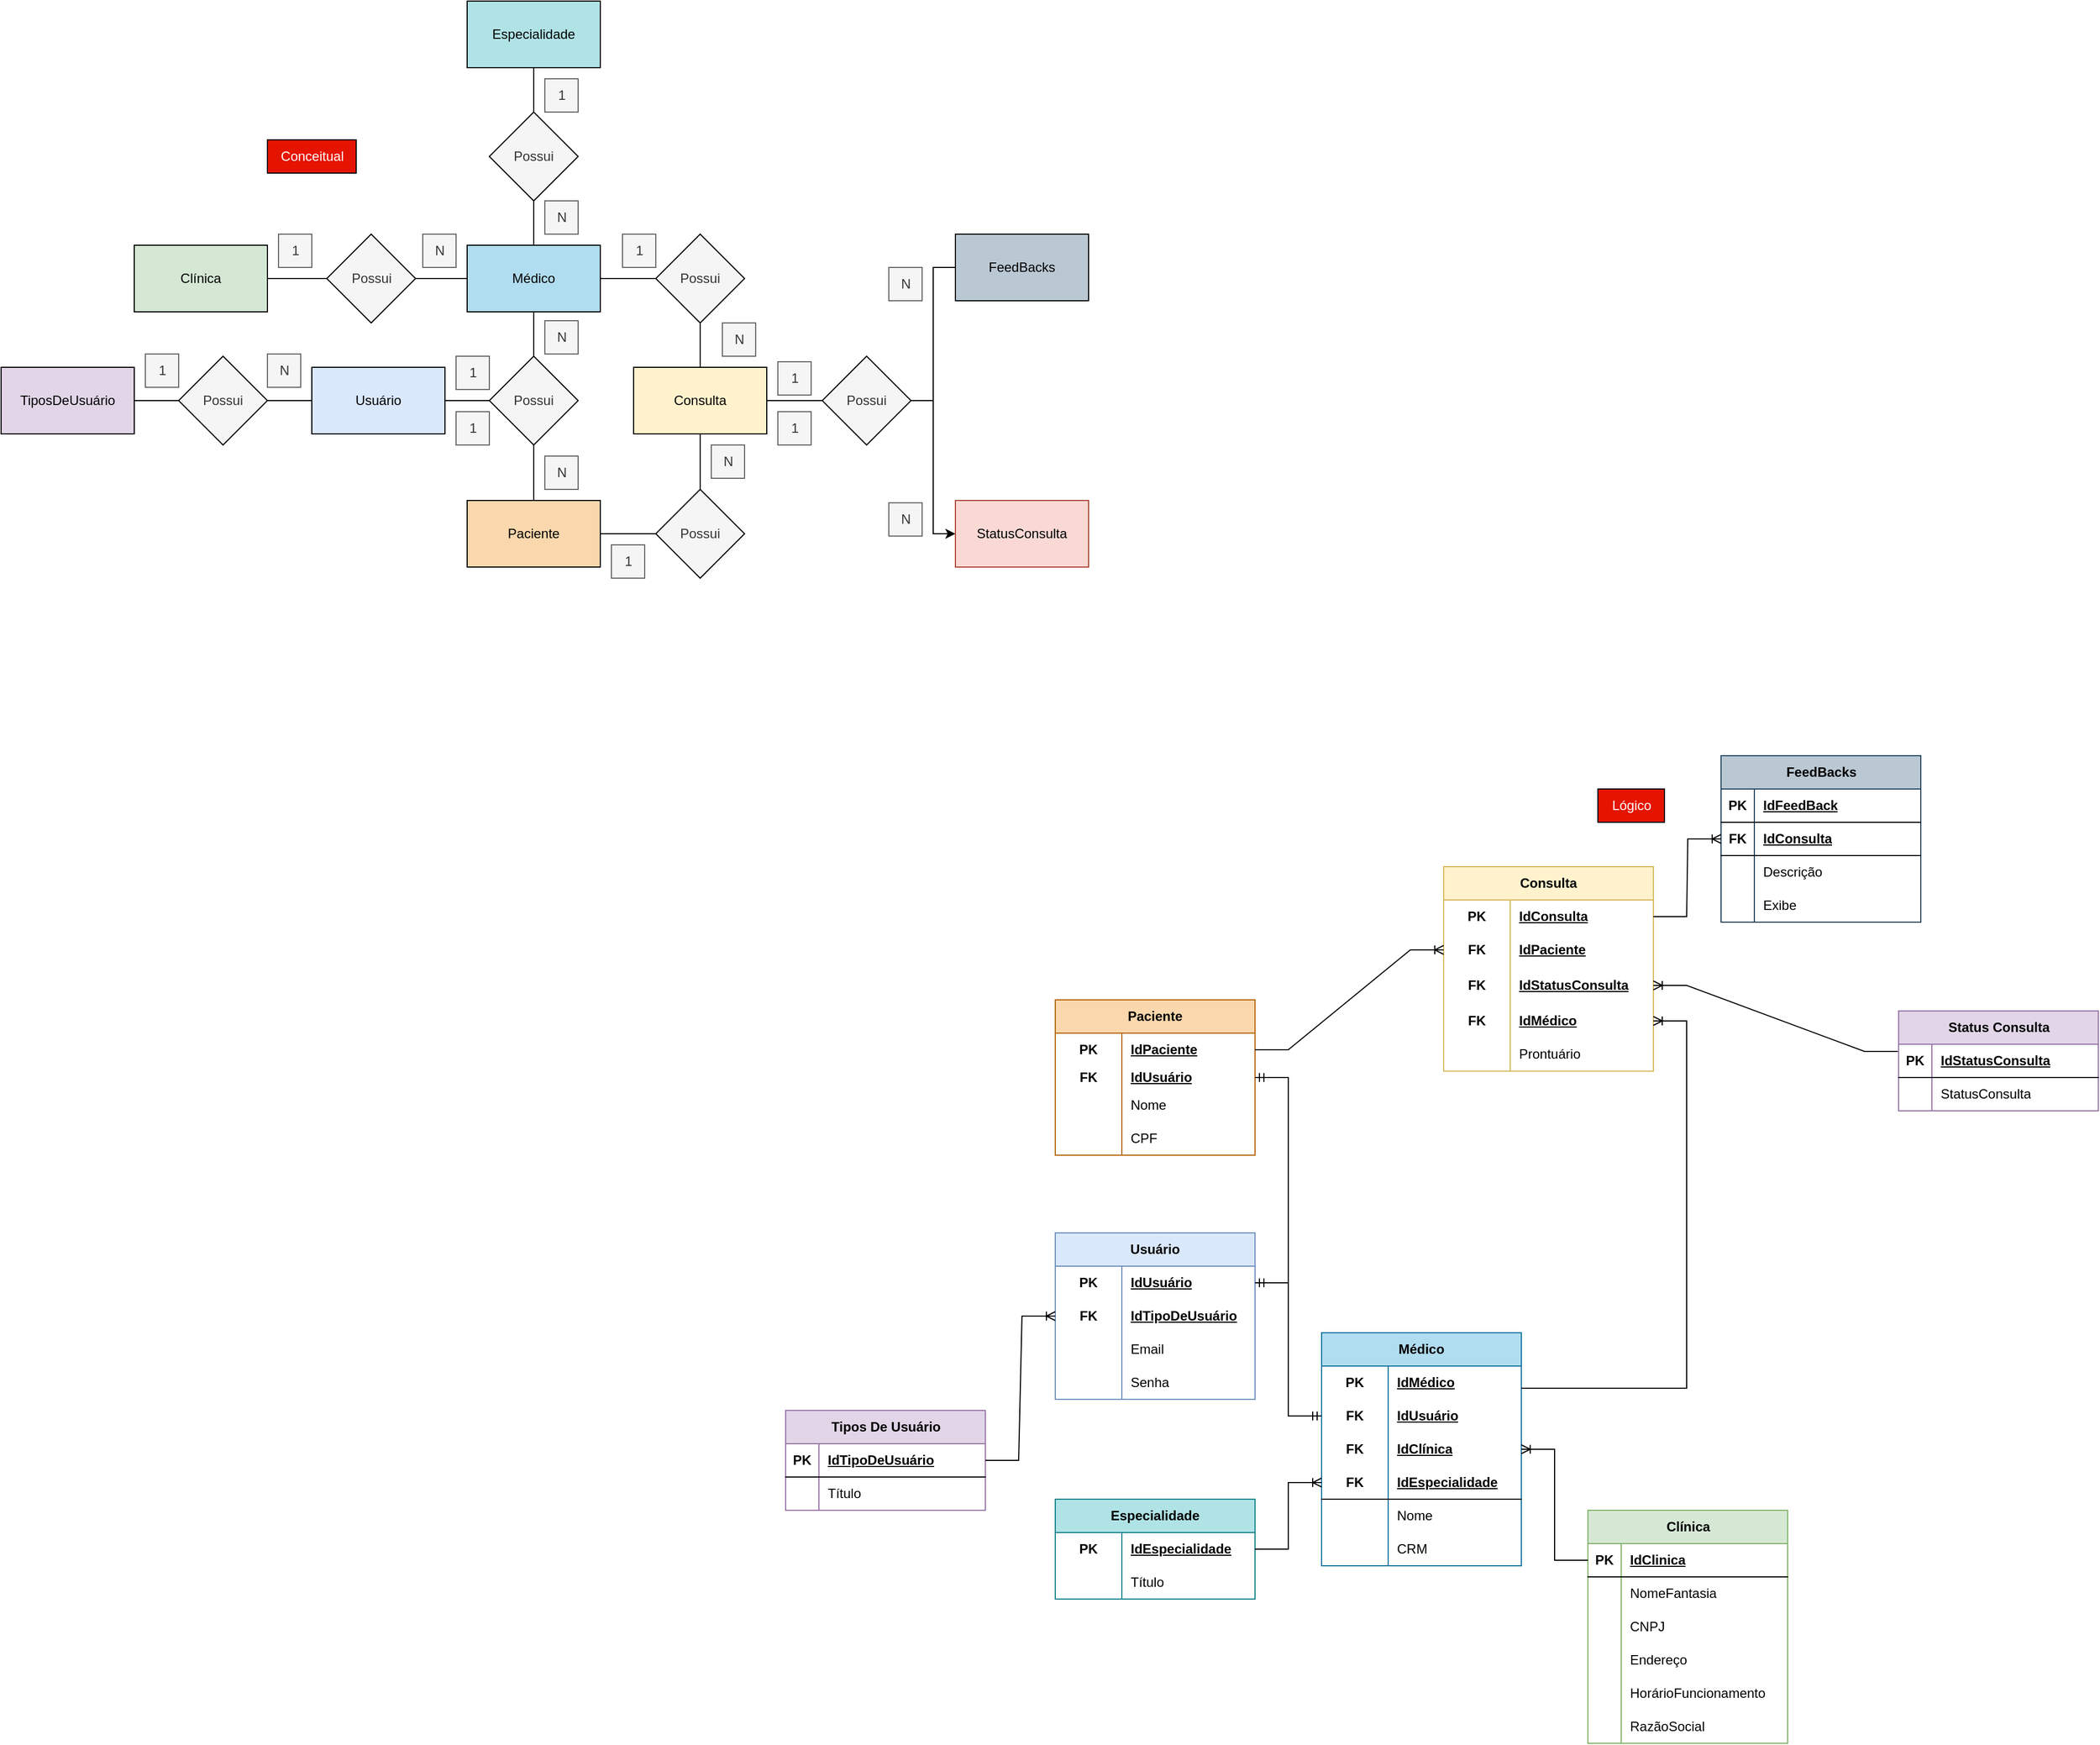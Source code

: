 <mxfile version="21.6.8" type="device">
  <diagram name="Página-1" id="-75WDTImwW5TPNRwn-cZ">
    <mxGraphModel dx="1285" dy="1492" grid="0" gridSize="10" guides="1" tooltips="1" connect="1" arrows="1" fold="1" page="0" pageScale="1" pageWidth="827" pageHeight="1169" math="0" shadow="0">
      <root>
        <mxCell id="0" />
        <mxCell id="1" parent="0" />
        <mxCell id="HoOox4sXtTh1GHm2_Jtx-28" value="" style="edgeStyle=orthogonalEdgeStyle;rounded=0;orthogonalLoop=1;jettySize=auto;html=1;endArrow=none;endFill=0;" parent="1" source="HoOox4sXtTh1GHm2_Jtx-3" target="HoOox4sXtTh1GHm2_Jtx-17" edge="1">
          <mxGeometry relative="1" as="geometry" />
        </mxCell>
        <mxCell id="HoOox4sXtTh1GHm2_Jtx-3" value="&lt;font style=&quot;vertical-align: inherit;&quot;&gt;&lt;font style=&quot;vertical-align: inherit;&quot;&gt;Paciente&lt;/font&gt;&lt;/font&gt;" style="rounded=0;whiteSpace=wrap;html=1;fillColor=#fad7ac;strokeColor=default;" parent="1" vertex="1">
          <mxGeometry x="540" y="-60" width="120" height="60" as="geometry" />
        </mxCell>
        <mxCell id="HoOox4sXtTh1GHm2_Jtx-4" value="&lt;font style=&quot;vertical-align: inherit;&quot;&gt;&lt;font style=&quot;vertical-align: inherit;&quot;&gt;Clínica&lt;/font&gt;&lt;/font&gt;" style="rounded=0;whiteSpace=wrap;html=1;fillColor=#d5e8d4;strokeColor=default;" parent="1" vertex="1">
          <mxGeometry x="240" y="-290" width="120" height="60" as="geometry" />
        </mxCell>
        <mxCell id="HoOox4sXtTh1GHm2_Jtx-23" value="" style="edgeStyle=orthogonalEdgeStyle;rounded=0;orthogonalLoop=1;jettySize=auto;html=1;endArrow=none;endFill=0;" parent="1" source="HoOox4sXtTh1GHm2_Jtx-5" target="HoOox4sXtTh1GHm2_Jtx-16" edge="1">
          <mxGeometry relative="1" as="geometry" />
        </mxCell>
        <mxCell id="HoOox4sXtTh1GHm2_Jtx-35" value="" style="edgeStyle=orthogonalEdgeStyle;rounded=0;orthogonalLoop=1;jettySize=auto;html=1;endArrow=none;endFill=0;" parent="1" source="HoOox4sXtTh1GHm2_Jtx-5" target="HoOox4sXtTh1GHm2_Jtx-31" edge="1">
          <mxGeometry relative="1" as="geometry" />
        </mxCell>
        <mxCell id="HoOox4sXtTh1GHm2_Jtx-37" value="" style="edgeStyle=orthogonalEdgeStyle;rounded=0;orthogonalLoop=1;jettySize=auto;html=1;endArrow=none;endFill=0;" parent="1" source="HoOox4sXtTh1GHm2_Jtx-5" target="HoOox4sXtTh1GHm2_Jtx-18" edge="1">
          <mxGeometry relative="1" as="geometry" />
        </mxCell>
        <mxCell id="HoOox4sXtTh1GHm2_Jtx-5" value="&lt;font style=&quot;vertical-align: inherit;&quot;&gt;&lt;font style=&quot;vertical-align: inherit;&quot;&gt;Médico&lt;/font&gt;&lt;/font&gt;" style="rounded=0;whiteSpace=wrap;html=1;fillColor=#b1ddf0;strokeColor=default;" parent="1" vertex="1">
          <mxGeometry x="540" y="-290" width="120" height="60" as="geometry" />
        </mxCell>
        <mxCell id="HoOox4sXtTh1GHm2_Jtx-6" value="&lt;font style=&quot;vertical-align: inherit;&quot;&gt;&lt;font style=&quot;vertical-align: inherit;&quot;&gt;Especialidade&lt;/font&gt;&lt;/font&gt;" style="rounded=0;whiteSpace=wrap;html=1;fillColor=#b0e3e6;strokeColor=default;" parent="1" vertex="1">
          <mxGeometry x="540" y="-510" width="120" height="60" as="geometry" />
        </mxCell>
        <mxCell id="HoOox4sXtTh1GHm2_Jtx-19" value="" style="edgeStyle=orthogonalEdgeStyle;rounded=0;orthogonalLoop=1;jettySize=auto;html=1;endArrow=none;endFill=0;" parent="1" source="HoOox4sXtTh1GHm2_Jtx-9" target="HoOox4sXtTh1GHm2_Jtx-14" edge="1">
          <mxGeometry relative="1" as="geometry" />
        </mxCell>
        <mxCell id="HoOox4sXtTh1GHm2_Jtx-9" value="&lt;font style=&quot;vertical-align: inherit;&quot;&gt;&lt;font style=&quot;vertical-align: inherit;&quot;&gt;&lt;font style=&quot;vertical-align: inherit;&quot;&gt;&lt;font style=&quot;vertical-align: inherit;&quot;&gt;TiposDeUsuário&lt;/font&gt;&lt;/font&gt;&lt;/font&gt;&lt;/font&gt;" style="rounded=0;whiteSpace=wrap;html=1;fillColor=#e1d5e7;strokeColor=default;" parent="1" vertex="1">
          <mxGeometry x="120" y="-180" width="120" height="60" as="geometry" />
        </mxCell>
        <mxCell id="HoOox4sXtTh1GHm2_Jtx-21" value="" style="edgeStyle=orthogonalEdgeStyle;rounded=0;orthogonalLoop=1;jettySize=auto;html=1;endArrow=none;endFill=0;" parent="1" source="HoOox4sXtTh1GHm2_Jtx-10" target="HoOox4sXtTh1GHm2_Jtx-15" edge="1">
          <mxGeometry relative="1" as="geometry" />
        </mxCell>
        <mxCell id="HoOox4sXtTh1GHm2_Jtx-10" value="&lt;font style=&quot;vertical-align: inherit;&quot;&gt;&lt;font style=&quot;vertical-align: inherit;&quot;&gt;Usuário&lt;/font&gt;&lt;/font&gt;" style="rounded=0;whiteSpace=wrap;html=1;fillColor=#dae8fc;strokeColor=default;" parent="1" vertex="1">
          <mxGeometry x="400" y="-180" width="120" height="60" as="geometry" />
        </mxCell>
        <mxCell id="HoOox4sXtTh1GHm2_Jtx-40" value="" style="edgeStyle=orthogonalEdgeStyle;rounded=0;orthogonalLoop=1;jettySize=auto;html=1;endArrow=none;endFill=0;" parent="1" source="HoOox4sXtTh1GHm2_Jtx-11" target="HoOox4sXtTh1GHm2_Jtx-39" edge="1">
          <mxGeometry relative="1" as="geometry" />
        </mxCell>
        <mxCell id="HoOox4sXtTh1GHm2_Jtx-11" value="&lt;font style=&quot;vertical-align: inherit;&quot;&gt;&lt;font style=&quot;vertical-align: inherit;&quot;&gt;&lt;font style=&quot;vertical-align: inherit;&quot;&gt;&lt;font style=&quot;vertical-align: inherit;&quot;&gt;&lt;font style=&quot;vertical-align: inherit;&quot;&gt;&lt;font style=&quot;vertical-align: inherit;&quot;&gt;&lt;font style=&quot;vertical-align: inherit;&quot;&gt;&lt;font style=&quot;vertical-align: inherit;&quot;&gt;Consulta&lt;/font&gt;&lt;/font&gt;&lt;/font&gt;&lt;/font&gt;&lt;/font&gt;&lt;/font&gt;&lt;/font&gt;&lt;/font&gt;" style="rounded=0;whiteSpace=wrap;html=1;fillColor=#fff2cc;strokeColor=default;" parent="1" vertex="1">
          <mxGeometry x="690" y="-180" width="120" height="60" as="geometry" />
        </mxCell>
        <mxCell id="HoOox4sXtTh1GHm2_Jtx-12" value="&lt;font style=&quot;vertical-align: inherit;&quot;&gt;&lt;font style=&quot;vertical-align: inherit;&quot;&gt;FeedBacks&lt;/font&gt;&lt;/font&gt;" style="rounded=0;whiteSpace=wrap;html=1;fillColor=#bac8d3;strokeColor=default;" parent="1" vertex="1">
          <mxGeometry x="980" y="-300" width="120" height="60" as="geometry" />
        </mxCell>
        <mxCell id="HoOox4sXtTh1GHm2_Jtx-13" value="&lt;font style=&quot;vertical-align: inherit;&quot;&gt;&lt;font style=&quot;vertical-align: inherit;&quot;&gt;Conceitual&lt;/font&gt;&lt;/font&gt;" style="text;html=1;align=center;verticalAlign=middle;resizable=0;points=[];autosize=1;strokeColor=default;fillColor=#e51400;fontColor=#ffffff;" parent="1" vertex="1">
          <mxGeometry x="360" y="-385" width="80" height="30" as="geometry" />
        </mxCell>
        <mxCell id="HoOox4sXtTh1GHm2_Jtx-20" value="" style="edgeStyle=orthogonalEdgeStyle;rounded=0;orthogonalLoop=1;jettySize=auto;html=1;endArrow=none;endFill=0;" parent="1" source="HoOox4sXtTh1GHm2_Jtx-14" target="HoOox4sXtTh1GHm2_Jtx-10" edge="1">
          <mxGeometry relative="1" as="geometry" />
        </mxCell>
        <mxCell id="HoOox4sXtTh1GHm2_Jtx-14" value="&lt;font style=&quot;vertical-align: inherit;&quot;&gt;&lt;font style=&quot;vertical-align: inherit;&quot;&gt;Possui&lt;/font&gt;&lt;/font&gt;" style="rhombus;whiteSpace=wrap;html=1;fillColor=#f5f5f5;strokeColor=default;fontColor=#333333;" parent="1" vertex="1">
          <mxGeometry x="280" y="-190" width="80" height="80" as="geometry" />
        </mxCell>
        <mxCell id="HoOox4sXtTh1GHm2_Jtx-22" value="" style="edgeStyle=orthogonalEdgeStyle;rounded=0;orthogonalLoop=1;jettySize=auto;html=1;endArrow=none;endFill=0;" parent="1" source="HoOox4sXtTh1GHm2_Jtx-15" target="HoOox4sXtTh1GHm2_Jtx-5" edge="1">
          <mxGeometry relative="1" as="geometry" />
        </mxCell>
        <mxCell id="HoOox4sXtTh1GHm2_Jtx-27" value="" style="edgeStyle=orthogonalEdgeStyle;rounded=0;orthogonalLoop=1;jettySize=auto;html=1;endArrow=none;endFill=0;" parent="1" source="HoOox4sXtTh1GHm2_Jtx-15" target="HoOox4sXtTh1GHm2_Jtx-3" edge="1">
          <mxGeometry relative="1" as="geometry" />
        </mxCell>
        <mxCell id="HoOox4sXtTh1GHm2_Jtx-15" value="&lt;font style=&quot;vertical-align: inherit;&quot;&gt;&lt;font style=&quot;vertical-align: inherit;&quot;&gt;Possui&lt;/font&gt;&lt;/font&gt;" style="rhombus;whiteSpace=wrap;html=1;fillColor=#f5f5f5;strokeColor=default;fontColor=#333333;" parent="1" vertex="1">
          <mxGeometry x="560" y="-190" width="80" height="80" as="geometry" />
        </mxCell>
        <mxCell id="HoOox4sXtTh1GHm2_Jtx-24" value="" style="edgeStyle=orthogonalEdgeStyle;rounded=0;orthogonalLoop=1;jettySize=auto;html=1;endArrow=none;endFill=0;" parent="1" source="HoOox4sXtTh1GHm2_Jtx-16" target="HoOox4sXtTh1GHm2_Jtx-6" edge="1">
          <mxGeometry relative="1" as="geometry" />
        </mxCell>
        <mxCell id="HoOox4sXtTh1GHm2_Jtx-16" value="&lt;font style=&quot;vertical-align: inherit;&quot;&gt;&lt;font style=&quot;vertical-align: inherit;&quot;&gt;Possui&lt;/font&gt;&lt;/font&gt;" style="rhombus;whiteSpace=wrap;html=1;fillColor=#f5f5f5;strokeColor=default;fontColor=#333333;" parent="1" vertex="1">
          <mxGeometry x="560" y="-410" width="80" height="80" as="geometry" />
        </mxCell>
        <mxCell id="9kPS4Nq1CW4zu2sPY4Xw-21" value="" style="edgeStyle=orthogonalEdgeStyle;rounded=0;orthogonalLoop=1;jettySize=auto;html=1;endArrow=none;endFill=0;" parent="1" source="HoOox4sXtTh1GHm2_Jtx-17" target="HoOox4sXtTh1GHm2_Jtx-11" edge="1">
          <mxGeometry relative="1" as="geometry" />
        </mxCell>
        <mxCell id="HoOox4sXtTh1GHm2_Jtx-17" value="&lt;font style=&quot;vertical-align: inherit;&quot;&gt;&lt;font style=&quot;vertical-align: inherit;&quot;&gt;Possui&lt;/font&gt;&lt;/font&gt;" style="rhombus;whiteSpace=wrap;html=1;fillColor=#f5f5f5;strokeColor=default;fontColor=#333333;" parent="1" vertex="1">
          <mxGeometry x="710" y="-70" width="80" height="80" as="geometry" />
        </mxCell>
        <mxCell id="HoOox4sXtTh1GHm2_Jtx-38" value="" style="edgeStyle=orthogonalEdgeStyle;rounded=0;orthogonalLoop=1;jettySize=auto;html=1;endArrow=none;endFill=0;" parent="1" source="HoOox4sXtTh1GHm2_Jtx-18" target="HoOox4sXtTh1GHm2_Jtx-4" edge="1">
          <mxGeometry relative="1" as="geometry" />
        </mxCell>
        <mxCell id="HoOox4sXtTh1GHm2_Jtx-18" value="&lt;font style=&quot;vertical-align: inherit;&quot;&gt;&lt;font style=&quot;vertical-align: inherit;&quot;&gt;Possui&lt;/font&gt;&lt;/font&gt;" style="rhombus;whiteSpace=wrap;html=1;fillColor=#f5f5f5;strokeColor=default;fontColor=#333333;" parent="1" vertex="1">
          <mxGeometry x="413.5" y="-300" width="80" height="80" as="geometry" />
        </mxCell>
        <mxCell id="HoOox4sXtTh1GHm2_Jtx-36" value="" style="edgeStyle=orthogonalEdgeStyle;rounded=0;orthogonalLoop=1;jettySize=auto;html=1;endArrow=none;endFill=0;" parent="1" source="HoOox4sXtTh1GHm2_Jtx-31" target="HoOox4sXtTh1GHm2_Jtx-11" edge="1">
          <mxGeometry relative="1" as="geometry" />
        </mxCell>
        <mxCell id="HoOox4sXtTh1GHm2_Jtx-31" value="&lt;font style=&quot;vertical-align: inherit;&quot;&gt;&lt;font style=&quot;vertical-align: inherit;&quot;&gt;Possui&lt;/font&gt;&lt;/font&gt;" style="rhombus;whiteSpace=wrap;html=1;fillColor=#f5f5f5;strokeColor=default;fontColor=#333333;" parent="1" vertex="1">
          <mxGeometry x="710" y="-300" width="80" height="80" as="geometry" />
        </mxCell>
        <mxCell id="HoOox4sXtTh1GHm2_Jtx-45" style="edgeStyle=orthogonalEdgeStyle;rounded=0;orthogonalLoop=1;jettySize=auto;html=1;entryX=0;entryY=0.5;entryDx=0;entryDy=0;endArrow=none;endFill=0;" parent="1" source="HoOox4sXtTh1GHm2_Jtx-39" target="HoOox4sXtTh1GHm2_Jtx-12" edge="1">
          <mxGeometry relative="1" as="geometry" />
        </mxCell>
        <mxCell id="9kPS4Nq1CW4zu2sPY4Xw-2" style="edgeStyle=orthogonalEdgeStyle;rounded=0;orthogonalLoop=1;jettySize=auto;html=1;entryX=0;entryY=0.5;entryDx=0;entryDy=0;" parent="1" source="HoOox4sXtTh1GHm2_Jtx-39" target="9kPS4Nq1CW4zu2sPY4Xw-1" edge="1">
          <mxGeometry relative="1" as="geometry" />
        </mxCell>
        <mxCell id="HoOox4sXtTh1GHm2_Jtx-39" value="&lt;font style=&quot;vertical-align: inherit;&quot;&gt;&lt;font style=&quot;vertical-align: inherit;&quot;&gt;Possui&lt;/font&gt;&lt;/font&gt;" style="rhombus;whiteSpace=wrap;html=1;fillColor=#f5f5f5;strokeColor=default;fontColor=#333333;" parent="1" vertex="1">
          <mxGeometry x="860" y="-190" width="80" height="80" as="geometry" />
        </mxCell>
        <mxCell id="HoOox4sXtTh1GHm2_Jtx-46" value="1" style="text;html=1;align=center;verticalAlign=middle;resizable=0;points=[];autosize=1;strokeColor=#666666;fillColor=#f5f5f5;fontColor=#333333;" parent="1" vertex="1">
          <mxGeometry x="250" y="-192" width="30" height="30" as="geometry" />
        </mxCell>
        <mxCell id="HoOox4sXtTh1GHm2_Jtx-47" value="1" style="text;html=1;align=center;verticalAlign=middle;resizable=0;points=[];autosize=1;strokeColor=#666666;fillColor=#f5f5f5;fontColor=#333333;" parent="1" vertex="1">
          <mxGeometry x="530" y="-140" width="30" height="30" as="geometry" />
        </mxCell>
        <mxCell id="HoOox4sXtTh1GHm2_Jtx-48" value="1" style="text;html=1;align=center;verticalAlign=middle;resizable=0;points=[];autosize=1;strokeColor=#666666;fillColor=#f5f5f5;fontColor=#333333;" parent="1" vertex="1">
          <mxGeometry x="530" y="-190" width="30" height="30" as="geometry" />
        </mxCell>
        <mxCell id="HoOox4sXtTh1GHm2_Jtx-49" value="N" style="text;html=1;align=center;verticalAlign=middle;resizable=0;points=[];autosize=1;strokeColor=#666666;fillColor=#f5f5f5;fontColor=#333333;" parent="1" vertex="1">
          <mxGeometry x="360" y="-192" width="30" height="30" as="geometry" />
        </mxCell>
        <mxCell id="HoOox4sXtTh1GHm2_Jtx-50" value="N" style="text;html=1;align=center;verticalAlign=middle;resizable=0;points=[];autosize=1;strokeColor=#666666;fillColor=#f5f5f5;fontColor=#333333;" parent="1" vertex="1">
          <mxGeometry x="610" y="-100" width="30" height="30" as="geometry" />
        </mxCell>
        <mxCell id="HoOox4sXtTh1GHm2_Jtx-51" value="N" style="text;html=1;align=center;verticalAlign=middle;resizable=0;points=[];autosize=1;strokeColor=#666666;fillColor=#f5f5f5;fontColor=#333333;" parent="1" vertex="1">
          <mxGeometry x="610" y="-222" width="30" height="30" as="geometry" />
        </mxCell>
        <mxCell id="HoOox4sXtTh1GHm2_Jtx-54" value="N" style="text;html=1;align=center;verticalAlign=middle;resizable=0;points=[];autosize=1;strokeColor=#666666;fillColor=#f5f5f5;fontColor=#333333;" parent="1" vertex="1">
          <mxGeometry x="610" y="-330" width="30" height="30" as="geometry" />
        </mxCell>
        <mxCell id="HoOox4sXtTh1GHm2_Jtx-55" value="1" style="text;html=1;align=center;verticalAlign=middle;resizable=0;points=[];autosize=1;strokeColor=#666666;fillColor=#f5f5f5;fontColor=#333333;" parent="1" vertex="1">
          <mxGeometry x="610" y="-440" width="30" height="30" as="geometry" />
        </mxCell>
        <mxCell id="HoOox4sXtTh1GHm2_Jtx-58" value="1" style="text;html=1;align=center;verticalAlign=middle;resizable=0;points=[];autosize=1;strokeColor=#666666;fillColor=#f5f5f5;fontColor=#333333;" parent="1" vertex="1">
          <mxGeometry x="680" y="-300" width="30" height="30" as="geometry" />
        </mxCell>
        <mxCell id="HoOox4sXtTh1GHm2_Jtx-59" value="N" style="text;html=1;align=center;verticalAlign=middle;resizable=0;points=[];autosize=1;strokeColor=#666666;fillColor=#f5f5f5;fontColor=#333333;" parent="1" vertex="1">
          <mxGeometry x="770" y="-220" width="30" height="30" as="geometry" />
        </mxCell>
        <mxCell id="HoOox4sXtTh1GHm2_Jtx-60" value="N" style="text;html=1;align=center;verticalAlign=middle;resizable=0;points=[];autosize=1;strokeColor=#666666;fillColor=#f5f5f5;fontColor=#333333;" parent="1" vertex="1">
          <mxGeometry x="920" y="-270" width="30" height="30" as="geometry" />
        </mxCell>
        <mxCell id="HoOox4sXtTh1GHm2_Jtx-61" value="1" style="text;html=1;align=center;verticalAlign=middle;resizable=0;points=[];autosize=1;strokeColor=#666666;fillColor=#f5f5f5;fontColor=#333333;" parent="1" vertex="1">
          <mxGeometry x="820" y="-185" width="30" height="30" as="geometry" />
        </mxCell>
        <mxCell id="HoOox4sXtTh1GHm2_Jtx-66" value="N" style="text;html=1;align=center;verticalAlign=middle;resizable=0;points=[];autosize=1;strokeColor=#666666;fillColor=#f5f5f5;fontColor=#333333;" parent="1" vertex="1">
          <mxGeometry x="500" y="-300" width="30" height="30" as="geometry" />
        </mxCell>
        <mxCell id="HoOox4sXtTh1GHm2_Jtx-67" value="1" style="text;html=1;align=center;verticalAlign=middle;resizable=0;points=[];autosize=1;strokeColor=#666666;fillColor=#f5f5f5;fontColor=#333333;" parent="1" vertex="1">
          <mxGeometry x="370" y="-300" width="30" height="30" as="geometry" />
        </mxCell>
        <mxCell id="HoOox4sXtTh1GHm2_Jtx-68" value="Lógico" style="text;html=1;align=center;verticalAlign=middle;resizable=0;points=[];autosize=1;strokeColor=default;fillColor=#e51400;fontColor=#ffffff;" parent="1" vertex="1">
          <mxGeometry x="1559" y="200" width="60" height="30" as="geometry" />
        </mxCell>
        <mxCell id="HoOox4sXtTh1GHm2_Jtx-69" value="Clínica" style="shape=table;startSize=30;container=1;collapsible=1;childLayout=tableLayout;fixedRows=1;rowLines=0;fontStyle=1;align=center;resizeLast=1;html=1;fillColor=#d5e8d4;strokeColor=#82b366;" parent="1" vertex="1">
          <mxGeometry x="1550" y="850" width="180" height="210" as="geometry" />
        </mxCell>
        <mxCell id="HoOox4sXtTh1GHm2_Jtx-70" value="" style="shape=tableRow;horizontal=0;startSize=0;swimlaneHead=0;swimlaneBody=0;fillColor=none;collapsible=0;dropTarget=0;points=[[0,0.5],[1,0.5]];portConstraint=eastwest;top=0;left=0;right=0;bottom=1;" parent="HoOox4sXtTh1GHm2_Jtx-69" vertex="1">
          <mxGeometry y="30" width="180" height="30" as="geometry" />
        </mxCell>
        <mxCell id="HoOox4sXtTh1GHm2_Jtx-71" value="PK" style="shape=partialRectangle;connectable=0;fillColor=none;top=0;left=0;bottom=0;right=0;fontStyle=1;overflow=hidden;whiteSpace=wrap;html=1;" parent="HoOox4sXtTh1GHm2_Jtx-70" vertex="1">
          <mxGeometry width="30" height="30" as="geometry">
            <mxRectangle width="30" height="30" as="alternateBounds" />
          </mxGeometry>
        </mxCell>
        <mxCell id="HoOox4sXtTh1GHm2_Jtx-72" value="IdClinica" style="shape=partialRectangle;connectable=0;fillColor=none;top=0;left=0;bottom=0;right=0;align=left;spacingLeft=6;fontStyle=5;overflow=hidden;whiteSpace=wrap;html=1;" parent="HoOox4sXtTh1GHm2_Jtx-70" vertex="1">
          <mxGeometry x="30" width="150" height="30" as="geometry">
            <mxRectangle width="150" height="30" as="alternateBounds" />
          </mxGeometry>
        </mxCell>
        <mxCell id="HoOox4sXtTh1GHm2_Jtx-73" value="" style="shape=tableRow;horizontal=0;startSize=0;swimlaneHead=0;swimlaneBody=0;fillColor=none;collapsible=0;dropTarget=0;points=[[0,0.5],[1,0.5]];portConstraint=eastwest;top=0;left=0;right=0;bottom=0;" parent="HoOox4sXtTh1GHm2_Jtx-69" vertex="1">
          <mxGeometry y="60" width="180" height="30" as="geometry" />
        </mxCell>
        <mxCell id="HoOox4sXtTh1GHm2_Jtx-74" value="" style="shape=partialRectangle;connectable=0;fillColor=none;top=0;left=0;bottom=0;right=0;editable=1;overflow=hidden;whiteSpace=wrap;html=1;" parent="HoOox4sXtTh1GHm2_Jtx-73" vertex="1">
          <mxGeometry width="30" height="30" as="geometry">
            <mxRectangle width="30" height="30" as="alternateBounds" />
          </mxGeometry>
        </mxCell>
        <mxCell id="HoOox4sXtTh1GHm2_Jtx-75" value="NomeFantasia" style="shape=partialRectangle;connectable=0;fillColor=none;top=0;left=0;bottom=0;right=0;align=left;spacingLeft=6;overflow=hidden;whiteSpace=wrap;html=1;" parent="HoOox4sXtTh1GHm2_Jtx-73" vertex="1">
          <mxGeometry x="30" width="150" height="30" as="geometry">
            <mxRectangle width="150" height="30" as="alternateBounds" />
          </mxGeometry>
        </mxCell>
        <mxCell id="HoOox4sXtTh1GHm2_Jtx-76" value="" style="shape=tableRow;horizontal=0;startSize=0;swimlaneHead=0;swimlaneBody=0;fillColor=none;collapsible=0;dropTarget=0;points=[[0,0.5],[1,0.5]];portConstraint=eastwest;top=0;left=0;right=0;bottom=0;" parent="HoOox4sXtTh1GHm2_Jtx-69" vertex="1">
          <mxGeometry y="90" width="180" height="30" as="geometry" />
        </mxCell>
        <mxCell id="HoOox4sXtTh1GHm2_Jtx-77" value="" style="shape=partialRectangle;connectable=0;fillColor=none;top=0;left=0;bottom=0;right=0;editable=1;overflow=hidden;whiteSpace=wrap;html=1;" parent="HoOox4sXtTh1GHm2_Jtx-76" vertex="1">
          <mxGeometry width="30" height="30" as="geometry">
            <mxRectangle width="30" height="30" as="alternateBounds" />
          </mxGeometry>
        </mxCell>
        <mxCell id="HoOox4sXtTh1GHm2_Jtx-78" value="CNPJ" style="shape=partialRectangle;connectable=0;fillColor=none;top=0;left=0;bottom=0;right=0;align=left;spacingLeft=6;overflow=hidden;whiteSpace=wrap;html=1;" parent="HoOox4sXtTh1GHm2_Jtx-76" vertex="1">
          <mxGeometry x="30" width="150" height="30" as="geometry">
            <mxRectangle width="150" height="30" as="alternateBounds" />
          </mxGeometry>
        </mxCell>
        <mxCell id="HoOox4sXtTh1GHm2_Jtx-79" value="" style="shape=tableRow;horizontal=0;startSize=0;swimlaneHead=0;swimlaneBody=0;fillColor=none;collapsible=0;dropTarget=0;points=[[0,0.5],[1,0.5]];portConstraint=eastwest;top=0;left=0;right=0;bottom=0;" parent="HoOox4sXtTh1GHm2_Jtx-69" vertex="1">
          <mxGeometry y="120" width="180" height="30" as="geometry" />
        </mxCell>
        <mxCell id="HoOox4sXtTh1GHm2_Jtx-80" value="" style="shape=partialRectangle;connectable=0;fillColor=none;top=0;left=0;bottom=0;right=0;editable=1;overflow=hidden;whiteSpace=wrap;html=1;" parent="HoOox4sXtTh1GHm2_Jtx-79" vertex="1">
          <mxGeometry width="30" height="30" as="geometry">
            <mxRectangle width="30" height="30" as="alternateBounds" />
          </mxGeometry>
        </mxCell>
        <mxCell id="HoOox4sXtTh1GHm2_Jtx-81" value="Endereço" style="shape=partialRectangle;connectable=0;fillColor=none;top=0;left=0;bottom=0;right=0;align=left;spacingLeft=6;overflow=hidden;whiteSpace=wrap;html=1;" parent="HoOox4sXtTh1GHm2_Jtx-79" vertex="1">
          <mxGeometry x="30" width="150" height="30" as="geometry">
            <mxRectangle width="150" height="30" as="alternateBounds" />
          </mxGeometry>
        </mxCell>
        <mxCell id="HoOox4sXtTh1GHm2_Jtx-82" style="shape=tableRow;horizontal=0;startSize=0;swimlaneHead=0;swimlaneBody=0;fillColor=none;collapsible=0;dropTarget=0;points=[[0,0.5],[1,0.5]];portConstraint=eastwest;top=0;left=0;right=0;bottom=0;" parent="HoOox4sXtTh1GHm2_Jtx-69" vertex="1">
          <mxGeometry y="150" width="180" height="30" as="geometry" />
        </mxCell>
        <mxCell id="HoOox4sXtTh1GHm2_Jtx-83" style="shape=partialRectangle;connectable=0;fillColor=none;top=0;left=0;bottom=0;right=0;editable=1;overflow=hidden;whiteSpace=wrap;html=1;" parent="HoOox4sXtTh1GHm2_Jtx-82" vertex="1">
          <mxGeometry width="30" height="30" as="geometry">
            <mxRectangle width="30" height="30" as="alternateBounds" />
          </mxGeometry>
        </mxCell>
        <mxCell id="HoOox4sXtTh1GHm2_Jtx-84" value="HorárioFuncionamento" style="shape=partialRectangle;connectable=0;fillColor=none;top=0;left=0;bottom=0;right=0;align=left;spacingLeft=6;overflow=hidden;whiteSpace=wrap;html=1;" parent="HoOox4sXtTh1GHm2_Jtx-82" vertex="1">
          <mxGeometry x="30" width="150" height="30" as="geometry">
            <mxRectangle width="150" height="30" as="alternateBounds" />
          </mxGeometry>
        </mxCell>
        <mxCell id="HoOox4sXtTh1GHm2_Jtx-85" style="shape=tableRow;horizontal=0;startSize=0;swimlaneHead=0;swimlaneBody=0;fillColor=none;collapsible=0;dropTarget=0;points=[[0,0.5],[1,0.5]];portConstraint=eastwest;top=0;left=0;right=0;bottom=0;" parent="HoOox4sXtTh1GHm2_Jtx-69" vertex="1">
          <mxGeometry y="180" width="180" height="30" as="geometry" />
        </mxCell>
        <mxCell id="HoOox4sXtTh1GHm2_Jtx-86" style="shape=partialRectangle;connectable=0;fillColor=none;top=0;left=0;bottom=0;right=0;editable=1;overflow=hidden;whiteSpace=wrap;html=1;" parent="HoOox4sXtTh1GHm2_Jtx-85" vertex="1">
          <mxGeometry width="30" height="30" as="geometry">
            <mxRectangle width="30" height="30" as="alternateBounds" />
          </mxGeometry>
        </mxCell>
        <mxCell id="HoOox4sXtTh1GHm2_Jtx-87" value="RazãoSocial" style="shape=partialRectangle;connectable=0;fillColor=none;top=0;left=0;bottom=0;right=0;align=left;spacingLeft=6;overflow=hidden;whiteSpace=wrap;html=1;" parent="HoOox4sXtTh1GHm2_Jtx-85" vertex="1">
          <mxGeometry x="30" width="150" height="30" as="geometry">
            <mxRectangle width="150" height="30" as="alternateBounds" />
          </mxGeometry>
        </mxCell>
        <mxCell id="HoOox4sXtTh1GHm2_Jtx-107" value="Médico" style="shape=table;startSize=30;container=1;collapsible=1;childLayout=tableLayout;fixedRows=1;rowLines=0;fontStyle=1;align=center;resizeLast=1;html=1;whiteSpace=wrap;fillColor=#b1ddf0;strokeColor=#10739e;" parent="1" vertex="1">
          <mxGeometry x="1310" y="690" width="180" height="210.0" as="geometry" />
        </mxCell>
        <mxCell id="HoOox4sXtTh1GHm2_Jtx-108" value="" style="shape=tableRow;horizontal=0;startSize=0;swimlaneHead=0;swimlaneBody=0;fillColor=none;collapsible=0;dropTarget=0;points=[[0,0.5],[1,0.5]];portConstraint=eastwest;top=0;left=0;right=0;bottom=0;html=1;" parent="HoOox4sXtTh1GHm2_Jtx-107" vertex="1">
          <mxGeometry y="30" width="180" height="30" as="geometry" />
        </mxCell>
        <mxCell id="HoOox4sXtTh1GHm2_Jtx-109" value="PK" style="shape=partialRectangle;connectable=0;fillColor=none;top=0;left=0;bottom=0;right=0;fontStyle=1;overflow=hidden;html=1;whiteSpace=wrap;" parent="HoOox4sXtTh1GHm2_Jtx-108" vertex="1">
          <mxGeometry width="60" height="30" as="geometry">
            <mxRectangle width="60" height="30" as="alternateBounds" />
          </mxGeometry>
        </mxCell>
        <mxCell id="HoOox4sXtTh1GHm2_Jtx-110" value="IdMédico" style="shape=partialRectangle;connectable=0;fillColor=none;top=0;left=0;bottom=0;right=0;align=left;spacingLeft=6;fontStyle=5;overflow=hidden;html=1;whiteSpace=wrap;" parent="HoOox4sXtTh1GHm2_Jtx-108" vertex="1">
          <mxGeometry x="60" width="120" height="30" as="geometry">
            <mxRectangle width="120" height="30" as="alternateBounds" />
          </mxGeometry>
        </mxCell>
        <mxCell id="HoOox4sXtTh1GHm2_Jtx-283" style="shape=tableRow;horizontal=0;startSize=0;swimlaneHead=0;swimlaneBody=0;fillColor=none;collapsible=0;dropTarget=0;points=[[0,0.5],[1,0.5]];portConstraint=eastwest;top=0;left=0;right=0;bottom=0;html=1;" parent="HoOox4sXtTh1GHm2_Jtx-107" vertex="1">
          <mxGeometry y="60" width="180" height="30" as="geometry" />
        </mxCell>
        <mxCell id="HoOox4sXtTh1GHm2_Jtx-284" value="FK" style="shape=partialRectangle;connectable=0;fillColor=none;top=0;left=0;bottom=0;right=0;fontStyle=1;overflow=hidden;html=1;whiteSpace=wrap;" parent="HoOox4sXtTh1GHm2_Jtx-283" vertex="1">
          <mxGeometry width="60" height="30" as="geometry">
            <mxRectangle width="60" height="30" as="alternateBounds" />
          </mxGeometry>
        </mxCell>
        <mxCell id="HoOox4sXtTh1GHm2_Jtx-285" value="IdUsuário" style="shape=partialRectangle;connectable=0;fillColor=none;top=0;left=0;bottom=0;right=0;align=left;spacingLeft=6;fontStyle=5;overflow=hidden;html=1;whiteSpace=wrap;" parent="HoOox4sXtTh1GHm2_Jtx-283" vertex="1">
          <mxGeometry x="60" width="120" height="30" as="geometry">
            <mxRectangle width="120" height="30" as="alternateBounds" />
          </mxGeometry>
        </mxCell>
        <mxCell id="HoOox4sXtTh1GHm2_Jtx-111" style="shape=tableRow;horizontal=0;startSize=0;swimlaneHead=0;swimlaneBody=0;fillColor=none;collapsible=0;dropTarget=0;points=[[0,0.5],[1,0.5]];portConstraint=eastwest;top=0;left=0;right=0;bottom=0;html=1;" parent="HoOox4sXtTh1GHm2_Jtx-107" vertex="1">
          <mxGeometry y="90" width="180" height="30" as="geometry" />
        </mxCell>
        <mxCell id="HoOox4sXtTh1GHm2_Jtx-112" value="FK" style="shape=partialRectangle;connectable=0;fillColor=none;top=0;left=0;bottom=0;right=0;fontStyle=1;overflow=hidden;html=1;whiteSpace=wrap;" parent="HoOox4sXtTh1GHm2_Jtx-111" vertex="1">
          <mxGeometry width="60" height="30" as="geometry">
            <mxRectangle width="60" height="30" as="alternateBounds" />
          </mxGeometry>
        </mxCell>
        <mxCell id="HoOox4sXtTh1GHm2_Jtx-113" value="IdClínica" style="shape=partialRectangle;connectable=0;fillColor=none;top=0;left=0;bottom=0;right=0;align=left;spacingLeft=6;fontStyle=5;overflow=hidden;html=1;whiteSpace=wrap;" parent="HoOox4sXtTh1GHm2_Jtx-111" vertex="1">
          <mxGeometry x="60" width="120" height="30" as="geometry">
            <mxRectangle width="120" height="30" as="alternateBounds" />
          </mxGeometry>
        </mxCell>
        <mxCell id="HoOox4sXtTh1GHm2_Jtx-114" value="" style="shape=tableRow;horizontal=0;startSize=0;swimlaneHead=0;swimlaneBody=0;fillColor=none;collapsible=0;dropTarget=0;points=[[0,0.5],[1,0.5]];portConstraint=eastwest;top=0;left=0;right=0;bottom=1;html=1;" parent="HoOox4sXtTh1GHm2_Jtx-107" vertex="1">
          <mxGeometry y="120" width="180" height="30" as="geometry" />
        </mxCell>
        <mxCell id="HoOox4sXtTh1GHm2_Jtx-115" value="FK" style="shape=partialRectangle;connectable=0;fillColor=none;top=0;left=0;bottom=0;right=0;fontStyle=1;overflow=hidden;html=1;whiteSpace=wrap;" parent="HoOox4sXtTh1GHm2_Jtx-114" vertex="1">
          <mxGeometry width="60" height="30" as="geometry">
            <mxRectangle width="60" height="30" as="alternateBounds" />
          </mxGeometry>
        </mxCell>
        <mxCell id="HoOox4sXtTh1GHm2_Jtx-116" value="IdEspecialidade" style="shape=partialRectangle;connectable=0;fillColor=none;top=0;left=0;bottom=0;right=0;align=left;spacingLeft=6;fontStyle=5;overflow=hidden;html=1;whiteSpace=wrap;" parent="HoOox4sXtTh1GHm2_Jtx-114" vertex="1">
          <mxGeometry x="60" width="120" height="30" as="geometry">
            <mxRectangle width="120" height="30" as="alternateBounds" />
          </mxGeometry>
        </mxCell>
        <mxCell id="HoOox4sXtTh1GHm2_Jtx-117" value="" style="shape=tableRow;horizontal=0;startSize=0;swimlaneHead=0;swimlaneBody=0;fillColor=none;collapsible=0;dropTarget=0;points=[[0,0.5],[1,0.5]];portConstraint=eastwest;top=0;left=0;right=0;bottom=0;html=1;" parent="HoOox4sXtTh1GHm2_Jtx-107" vertex="1">
          <mxGeometry y="150" width="180" height="30" as="geometry" />
        </mxCell>
        <mxCell id="HoOox4sXtTh1GHm2_Jtx-118" value="" style="shape=partialRectangle;connectable=0;fillColor=none;top=0;left=0;bottom=0;right=0;editable=1;overflow=hidden;html=1;whiteSpace=wrap;" parent="HoOox4sXtTh1GHm2_Jtx-117" vertex="1">
          <mxGeometry width="60" height="30" as="geometry">
            <mxRectangle width="60" height="30" as="alternateBounds" />
          </mxGeometry>
        </mxCell>
        <mxCell id="HoOox4sXtTh1GHm2_Jtx-119" value="Nome" style="shape=partialRectangle;connectable=0;fillColor=none;top=0;left=0;bottom=0;right=0;align=left;spacingLeft=6;overflow=hidden;html=1;whiteSpace=wrap;" parent="HoOox4sXtTh1GHm2_Jtx-117" vertex="1">
          <mxGeometry x="60" width="120" height="30" as="geometry">
            <mxRectangle width="120" height="30" as="alternateBounds" />
          </mxGeometry>
        </mxCell>
        <mxCell id="HoOox4sXtTh1GHm2_Jtx-120" value="" style="shape=tableRow;horizontal=0;startSize=0;swimlaneHead=0;swimlaneBody=0;fillColor=none;collapsible=0;dropTarget=0;points=[[0,0.5],[1,0.5]];portConstraint=eastwest;top=0;left=0;right=0;bottom=0;html=1;" parent="HoOox4sXtTh1GHm2_Jtx-107" vertex="1">
          <mxGeometry y="180" width="180" height="30" as="geometry" />
        </mxCell>
        <mxCell id="HoOox4sXtTh1GHm2_Jtx-121" value="" style="shape=partialRectangle;connectable=0;fillColor=none;top=0;left=0;bottom=0;right=0;editable=1;overflow=hidden;html=1;whiteSpace=wrap;" parent="HoOox4sXtTh1GHm2_Jtx-120" vertex="1">
          <mxGeometry width="60" height="30" as="geometry">
            <mxRectangle width="60" height="30" as="alternateBounds" />
          </mxGeometry>
        </mxCell>
        <mxCell id="HoOox4sXtTh1GHm2_Jtx-122" value="CRM" style="shape=partialRectangle;connectable=0;fillColor=none;top=0;left=0;bottom=0;right=0;align=left;spacingLeft=6;overflow=hidden;html=1;whiteSpace=wrap;" parent="HoOox4sXtTh1GHm2_Jtx-120" vertex="1">
          <mxGeometry x="60" width="120" height="30" as="geometry">
            <mxRectangle width="120" height="30" as="alternateBounds" />
          </mxGeometry>
        </mxCell>
        <mxCell id="HoOox4sXtTh1GHm2_Jtx-123" value="Tipos De Usuário" style="shape=table;startSize=30;container=1;collapsible=1;childLayout=tableLayout;fixedRows=1;rowLines=0;fontStyle=1;align=center;resizeLast=1;html=1;fillColor=#e1d5e7;strokeColor=#9673a6;" parent="1" vertex="1">
          <mxGeometry x="827" y="760" width="180" height="90" as="geometry" />
        </mxCell>
        <mxCell id="HoOox4sXtTh1GHm2_Jtx-124" value="" style="shape=tableRow;horizontal=0;startSize=0;swimlaneHead=0;swimlaneBody=0;fillColor=none;collapsible=0;dropTarget=0;points=[[0,0.5],[1,0.5]];portConstraint=eastwest;top=0;left=0;right=0;bottom=1;" parent="HoOox4sXtTh1GHm2_Jtx-123" vertex="1">
          <mxGeometry y="30" width="180" height="30" as="geometry" />
        </mxCell>
        <mxCell id="HoOox4sXtTh1GHm2_Jtx-125" value="PK" style="shape=partialRectangle;connectable=0;fillColor=none;top=0;left=0;bottom=0;right=0;fontStyle=1;overflow=hidden;whiteSpace=wrap;html=1;" parent="HoOox4sXtTh1GHm2_Jtx-124" vertex="1">
          <mxGeometry width="30" height="30" as="geometry">
            <mxRectangle width="30" height="30" as="alternateBounds" />
          </mxGeometry>
        </mxCell>
        <mxCell id="HoOox4sXtTh1GHm2_Jtx-126" value="IdTipoDeUsuário" style="shape=partialRectangle;connectable=0;fillColor=none;top=0;left=0;bottom=0;right=0;align=left;spacingLeft=6;fontStyle=5;overflow=hidden;whiteSpace=wrap;html=1;" parent="HoOox4sXtTh1GHm2_Jtx-124" vertex="1">
          <mxGeometry x="30" width="150" height="30" as="geometry">
            <mxRectangle width="150" height="30" as="alternateBounds" />
          </mxGeometry>
        </mxCell>
        <mxCell id="HoOox4sXtTh1GHm2_Jtx-127" value="" style="shape=tableRow;horizontal=0;startSize=0;swimlaneHead=0;swimlaneBody=0;fillColor=none;collapsible=0;dropTarget=0;points=[[0,0.5],[1,0.5]];portConstraint=eastwest;top=0;left=0;right=0;bottom=0;" parent="HoOox4sXtTh1GHm2_Jtx-123" vertex="1">
          <mxGeometry y="60" width="180" height="30" as="geometry" />
        </mxCell>
        <mxCell id="HoOox4sXtTh1GHm2_Jtx-128" value="" style="shape=partialRectangle;connectable=0;fillColor=none;top=0;left=0;bottom=0;right=0;editable=1;overflow=hidden;whiteSpace=wrap;html=1;" parent="HoOox4sXtTh1GHm2_Jtx-127" vertex="1">
          <mxGeometry width="30" height="30" as="geometry">
            <mxRectangle width="30" height="30" as="alternateBounds" />
          </mxGeometry>
        </mxCell>
        <mxCell id="HoOox4sXtTh1GHm2_Jtx-129" value="Título" style="shape=partialRectangle;connectable=0;fillColor=none;top=0;left=0;bottom=0;right=0;align=left;spacingLeft=6;overflow=hidden;whiteSpace=wrap;html=1;" parent="HoOox4sXtTh1GHm2_Jtx-127" vertex="1">
          <mxGeometry x="30" width="150" height="30" as="geometry">
            <mxRectangle width="150" height="30" as="alternateBounds" />
          </mxGeometry>
        </mxCell>
        <mxCell id="HoOox4sXtTh1GHm2_Jtx-142" value="Usuário" style="shape=table;startSize=30;container=1;collapsible=1;childLayout=tableLayout;fixedRows=1;rowLines=0;fontStyle=1;align=center;resizeLast=1;html=1;whiteSpace=wrap;fillColor=#dae8fc;strokeColor=#6c8ebf;" parent="1" vertex="1">
          <mxGeometry x="1070" y="600" width="180" height="150" as="geometry" />
        </mxCell>
        <mxCell id="HoOox4sXtTh1GHm2_Jtx-143" value="" style="shape=tableRow;horizontal=0;startSize=0;swimlaneHead=0;swimlaneBody=0;fillColor=none;collapsible=0;dropTarget=0;points=[[0,0.5],[1,0.5]];portConstraint=eastwest;top=0;left=0;right=0;bottom=0;html=1;" parent="HoOox4sXtTh1GHm2_Jtx-142" vertex="1">
          <mxGeometry y="30" width="180" height="30" as="geometry" />
        </mxCell>
        <mxCell id="HoOox4sXtTh1GHm2_Jtx-144" value="PK" style="shape=partialRectangle;connectable=0;fillColor=none;top=0;left=0;bottom=0;right=0;fontStyle=1;overflow=hidden;html=1;whiteSpace=wrap;" parent="HoOox4sXtTh1GHm2_Jtx-143" vertex="1">
          <mxGeometry width="60" height="30" as="geometry">
            <mxRectangle width="60" height="30" as="alternateBounds" />
          </mxGeometry>
        </mxCell>
        <mxCell id="HoOox4sXtTh1GHm2_Jtx-145" value="IdUsuário" style="shape=partialRectangle;connectable=0;fillColor=none;top=0;left=0;bottom=0;right=0;align=left;spacingLeft=6;fontStyle=5;overflow=hidden;html=1;whiteSpace=wrap;" parent="HoOox4sXtTh1GHm2_Jtx-143" vertex="1">
          <mxGeometry x="60" width="120" height="30" as="geometry">
            <mxRectangle width="120" height="30" as="alternateBounds" />
          </mxGeometry>
        </mxCell>
        <mxCell id="HoOox4sXtTh1GHm2_Jtx-146" style="shape=tableRow;horizontal=0;startSize=0;swimlaneHead=0;swimlaneBody=0;fillColor=none;collapsible=0;dropTarget=0;points=[[0,0.5],[1,0.5]];portConstraint=eastwest;top=0;left=0;right=0;bottom=0;html=1;" parent="HoOox4sXtTh1GHm2_Jtx-142" vertex="1">
          <mxGeometry y="60" width="180" height="30" as="geometry" />
        </mxCell>
        <mxCell id="HoOox4sXtTh1GHm2_Jtx-147" value="FK" style="shape=partialRectangle;connectable=0;fillColor=none;top=0;left=0;bottom=0;right=0;fontStyle=1;overflow=hidden;html=1;whiteSpace=wrap;" parent="HoOox4sXtTh1GHm2_Jtx-146" vertex="1">
          <mxGeometry width="60" height="30" as="geometry">
            <mxRectangle width="60" height="30" as="alternateBounds" />
          </mxGeometry>
        </mxCell>
        <mxCell id="HoOox4sXtTh1GHm2_Jtx-148" value="IdTipoDeUsuário" style="shape=partialRectangle;connectable=0;fillColor=none;top=0;left=0;bottom=0;right=0;align=left;spacingLeft=6;fontStyle=5;overflow=hidden;html=1;whiteSpace=wrap;" parent="HoOox4sXtTh1GHm2_Jtx-146" vertex="1">
          <mxGeometry x="60" width="120" height="30" as="geometry">
            <mxRectangle width="120" height="30" as="alternateBounds" />
          </mxGeometry>
        </mxCell>
        <mxCell id="HoOox4sXtTh1GHm2_Jtx-152" value="" style="shape=tableRow;horizontal=0;startSize=0;swimlaneHead=0;swimlaneBody=0;fillColor=none;collapsible=0;dropTarget=0;points=[[0,0.5],[1,0.5]];portConstraint=eastwest;top=0;left=0;right=0;bottom=0;html=1;" parent="HoOox4sXtTh1GHm2_Jtx-142" vertex="1">
          <mxGeometry y="90" width="180" height="30" as="geometry" />
        </mxCell>
        <mxCell id="HoOox4sXtTh1GHm2_Jtx-153" value="" style="shape=partialRectangle;connectable=0;fillColor=none;top=0;left=0;bottom=0;right=0;editable=1;overflow=hidden;html=1;whiteSpace=wrap;" parent="HoOox4sXtTh1GHm2_Jtx-152" vertex="1">
          <mxGeometry width="60" height="30" as="geometry">
            <mxRectangle width="60" height="30" as="alternateBounds" />
          </mxGeometry>
        </mxCell>
        <mxCell id="HoOox4sXtTh1GHm2_Jtx-154" value="Email" style="shape=partialRectangle;connectable=0;fillColor=none;top=0;left=0;bottom=0;right=0;align=left;spacingLeft=6;overflow=hidden;html=1;whiteSpace=wrap;" parent="HoOox4sXtTh1GHm2_Jtx-152" vertex="1">
          <mxGeometry x="60" width="120" height="30" as="geometry">
            <mxRectangle width="120" height="30" as="alternateBounds" />
          </mxGeometry>
        </mxCell>
        <mxCell id="HoOox4sXtTh1GHm2_Jtx-155" value="" style="shape=tableRow;horizontal=0;startSize=0;swimlaneHead=0;swimlaneBody=0;fillColor=none;collapsible=0;dropTarget=0;points=[[0,0.5],[1,0.5]];portConstraint=eastwest;top=0;left=0;right=0;bottom=0;html=1;" parent="HoOox4sXtTh1GHm2_Jtx-142" vertex="1">
          <mxGeometry y="120" width="180" height="30" as="geometry" />
        </mxCell>
        <mxCell id="HoOox4sXtTh1GHm2_Jtx-156" value="" style="shape=partialRectangle;connectable=0;fillColor=none;top=0;left=0;bottom=0;right=0;editable=1;overflow=hidden;html=1;whiteSpace=wrap;" parent="HoOox4sXtTh1GHm2_Jtx-155" vertex="1">
          <mxGeometry width="60" height="30" as="geometry">
            <mxRectangle width="60" height="30" as="alternateBounds" />
          </mxGeometry>
        </mxCell>
        <mxCell id="HoOox4sXtTh1GHm2_Jtx-157" value="Senha" style="shape=partialRectangle;connectable=0;fillColor=none;top=0;left=0;bottom=0;right=0;align=left;spacingLeft=6;overflow=hidden;html=1;whiteSpace=wrap;" parent="HoOox4sXtTh1GHm2_Jtx-155" vertex="1">
          <mxGeometry x="60" width="120" height="30" as="geometry">
            <mxRectangle width="120" height="30" as="alternateBounds" />
          </mxGeometry>
        </mxCell>
        <mxCell id="HoOox4sXtTh1GHm2_Jtx-158" value="Paciente" style="shape=table;startSize=30;container=1;collapsible=1;childLayout=tableLayout;fixedRows=1;rowLines=0;fontStyle=1;align=center;resizeLast=1;html=1;whiteSpace=wrap;fillColor=#fad7ac;strokeColor=#b46504;" parent="1" vertex="1">
          <mxGeometry x="1070" y="390" width="180" height="140" as="geometry" />
        </mxCell>
        <mxCell id="HoOox4sXtTh1GHm2_Jtx-159" value="" style="shape=tableRow;horizontal=0;startSize=0;swimlaneHead=0;swimlaneBody=0;fillColor=none;collapsible=0;dropTarget=0;points=[[0,0.5],[1,0.5]];portConstraint=eastwest;top=0;left=0;right=0;bottom=0;html=1;" parent="HoOox4sXtTh1GHm2_Jtx-158" vertex="1">
          <mxGeometry y="30" width="180" height="30" as="geometry" />
        </mxCell>
        <mxCell id="HoOox4sXtTh1GHm2_Jtx-160" value="PK" style="shape=partialRectangle;connectable=0;fillColor=none;top=0;left=0;bottom=0;right=0;fontStyle=1;overflow=hidden;html=1;whiteSpace=wrap;" parent="HoOox4sXtTh1GHm2_Jtx-159" vertex="1">
          <mxGeometry width="60" height="30" as="geometry">
            <mxRectangle width="60" height="30" as="alternateBounds" />
          </mxGeometry>
        </mxCell>
        <mxCell id="HoOox4sXtTh1GHm2_Jtx-161" value="IdPaciente" style="shape=partialRectangle;connectable=0;fillColor=none;top=0;left=0;bottom=0;right=0;align=left;spacingLeft=6;fontStyle=5;overflow=hidden;html=1;whiteSpace=wrap;" parent="HoOox4sXtTh1GHm2_Jtx-159" vertex="1">
          <mxGeometry x="60" width="120" height="30" as="geometry">
            <mxRectangle width="120" height="30" as="alternateBounds" />
          </mxGeometry>
        </mxCell>
        <mxCell id="HoOox4sXtTh1GHm2_Jtx-162" style="shape=tableRow;horizontal=0;startSize=0;swimlaneHead=0;swimlaneBody=0;fillColor=none;collapsible=0;dropTarget=0;points=[[0,0.5],[1,0.5]];portConstraint=eastwest;top=0;left=0;right=0;bottom=0;html=1;" parent="HoOox4sXtTh1GHm2_Jtx-158" vertex="1">
          <mxGeometry y="60" width="180" height="20" as="geometry" />
        </mxCell>
        <mxCell id="HoOox4sXtTh1GHm2_Jtx-163" value="FK" style="shape=partialRectangle;connectable=0;fillColor=none;top=0;left=0;bottom=0;right=0;fontStyle=1;overflow=hidden;html=1;whiteSpace=wrap;" parent="HoOox4sXtTh1GHm2_Jtx-162" vertex="1">
          <mxGeometry width="60" height="20" as="geometry">
            <mxRectangle width="60" height="20" as="alternateBounds" />
          </mxGeometry>
        </mxCell>
        <mxCell id="HoOox4sXtTh1GHm2_Jtx-164" value="IdUsuário" style="shape=partialRectangle;connectable=0;fillColor=none;top=0;left=0;bottom=0;right=0;align=left;spacingLeft=6;fontStyle=5;overflow=hidden;html=1;whiteSpace=wrap;" parent="HoOox4sXtTh1GHm2_Jtx-162" vertex="1">
          <mxGeometry x="60" width="120" height="20" as="geometry">
            <mxRectangle width="120" height="20" as="alternateBounds" />
          </mxGeometry>
        </mxCell>
        <mxCell id="HoOox4sXtTh1GHm2_Jtx-165" value="" style="shape=tableRow;horizontal=0;startSize=0;swimlaneHead=0;swimlaneBody=0;fillColor=none;collapsible=0;dropTarget=0;points=[[0,0.5],[1,0.5]];portConstraint=eastwest;top=0;left=0;right=0;bottom=0;html=1;" parent="HoOox4sXtTh1GHm2_Jtx-158" vertex="1">
          <mxGeometry y="80" width="180" height="30" as="geometry" />
        </mxCell>
        <mxCell id="HoOox4sXtTh1GHm2_Jtx-166" value="" style="shape=partialRectangle;connectable=0;fillColor=none;top=0;left=0;bottom=0;right=0;editable=1;overflow=hidden;html=1;whiteSpace=wrap;" parent="HoOox4sXtTh1GHm2_Jtx-165" vertex="1">
          <mxGeometry width="60" height="30" as="geometry">
            <mxRectangle width="60" height="30" as="alternateBounds" />
          </mxGeometry>
        </mxCell>
        <mxCell id="HoOox4sXtTh1GHm2_Jtx-167" value="Nome" style="shape=partialRectangle;connectable=0;fillColor=none;top=0;left=0;bottom=0;right=0;align=left;spacingLeft=6;overflow=hidden;html=1;whiteSpace=wrap;" parent="HoOox4sXtTh1GHm2_Jtx-165" vertex="1">
          <mxGeometry x="60" width="120" height="30" as="geometry">
            <mxRectangle width="120" height="30" as="alternateBounds" />
          </mxGeometry>
        </mxCell>
        <mxCell id="HoOox4sXtTh1GHm2_Jtx-168" value="" style="shape=tableRow;horizontal=0;startSize=0;swimlaneHead=0;swimlaneBody=0;fillColor=none;collapsible=0;dropTarget=0;points=[[0,0.5],[1,0.5]];portConstraint=eastwest;top=0;left=0;right=0;bottom=0;html=1;" parent="HoOox4sXtTh1GHm2_Jtx-158" vertex="1">
          <mxGeometry y="110" width="180" height="30" as="geometry" />
        </mxCell>
        <mxCell id="HoOox4sXtTh1GHm2_Jtx-169" value="" style="shape=partialRectangle;connectable=0;fillColor=none;top=0;left=0;bottom=0;right=0;editable=1;overflow=hidden;html=1;whiteSpace=wrap;" parent="HoOox4sXtTh1GHm2_Jtx-168" vertex="1">
          <mxGeometry width="60" height="30" as="geometry">
            <mxRectangle width="60" height="30" as="alternateBounds" />
          </mxGeometry>
        </mxCell>
        <mxCell id="HoOox4sXtTh1GHm2_Jtx-170" value="CPF" style="shape=partialRectangle;connectable=0;fillColor=none;top=0;left=0;bottom=0;right=0;align=left;spacingLeft=6;overflow=hidden;html=1;whiteSpace=wrap;" parent="HoOox4sXtTh1GHm2_Jtx-168" vertex="1">
          <mxGeometry x="60" width="120" height="30" as="geometry">
            <mxRectangle width="120" height="30" as="alternateBounds" />
          </mxGeometry>
        </mxCell>
        <mxCell id="HoOox4sXtTh1GHm2_Jtx-197" value="FeedBacks" style="shape=table;startSize=30;container=1;collapsible=1;childLayout=tableLayout;fixedRows=1;rowLines=0;fontStyle=1;align=center;resizeLast=1;html=1;fillColor=#bac8d3;strokeColor=#23445d;" parent="1" vertex="1">
          <mxGeometry x="1670" y="170" width="180" height="150" as="geometry" />
        </mxCell>
        <mxCell id="HoOox4sXtTh1GHm2_Jtx-198" value="" style="shape=tableRow;horizontal=0;startSize=0;swimlaneHead=0;swimlaneBody=0;fillColor=none;collapsible=0;dropTarget=0;points=[[0,0.5],[1,0.5]];portConstraint=eastwest;top=0;left=0;right=0;bottom=1;" parent="HoOox4sXtTh1GHm2_Jtx-197" vertex="1">
          <mxGeometry y="30" width="180" height="30" as="geometry" />
        </mxCell>
        <mxCell id="HoOox4sXtTh1GHm2_Jtx-199" value="PK" style="shape=partialRectangle;connectable=0;fillColor=none;top=0;left=0;bottom=0;right=0;fontStyle=1;overflow=hidden;whiteSpace=wrap;html=1;" parent="HoOox4sXtTh1GHm2_Jtx-198" vertex="1">
          <mxGeometry width="30" height="30" as="geometry">
            <mxRectangle width="30" height="30" as="alternateBounds" />
          </mxGeometry>
        </mxCell>
        <mxCell id="HoOox4sXtTh1GHm2_Jtx-200" value="IdFeedBack" style="shape=partialRectangle;connectable=0;fillColor=none;top=0;left=0;bottom=0;right=0;align=left;spacingLeft=6;fontStyle=5;overflow=hidden;whiteSpace=wrap;html=1;" parent="HoOox4sXtTh1GHm2_Jtx-198" vertex="1">
          <mxGeometry x="30" width="150" height="30" as="geometry">
            <mxRectangle width="150" height="30" as="alternateBounds" />
          </mxGeometry>
        </mxCell>
        <mxCell id="HoOox4sXtTh1GHm2_Jtx-201" style="shape=tableRow;horizontal=0;startSize=0;swimlaneHead=0;swimlaneBody=0;fillColor=none;collapsible=0;dropTarget=0;points=[[0,0.5],[1,0.5]];portConstraint=eastwest;top=0;left=0;right=0;bottom=1;" parent="HoOox4sXtTh1GHm2_Jtx-197" vertex="1">
          <mxGeometry y="60" width="180" height="30" as="geometry" />
        </mxCell>
        <mxCell id="HoOox4sXtTh1GHm2_Jtx-202" value="FK" style="shape=partialRectangle;connectable=0;fillColor=none;top=0;left=0;bottom=0;right=0;fontStyle=1;overflow=hidden;whiteSpace=wrap;html=1;" parent="HoOox4sXtTh1GHm2_Jtx-201" vertex="1">
          <mxGeometry width="30" height="30" as="geometry">
            <mxRectangle width="30" height="30" as="alternateBounds" />
          </mxGeometry>
        </mxCell>
        <mxCell id="HoOox4sXtTh1GHm2_Jtx-203" value="IdConsulta" style="shape=partialRectangle;connectable=0;fillColor=none;top=0;left=0;bottom=0;right=0;align=left;spacingLeft=6;fontStyle=5;overflow=hidden;whiteSpace=wrap;html=1;" parent="HoOox4sXtTh1GHm2_Jtx-201" vertex="1">
          <mxGeometry x="30" width="150" height="30" as="geometry">
            <mxRectangle width="150" height="30" as="alternateBounds" />
          </mxGeometry>
        </mxCell>
        <mxCell id="HoOox4sXtTh1GHm2_Jtx-204" value="" style="shape=tableRow;horizontal=0;startSize=0;swimlaneHead=0;swimlaneBody=0;fillColor=none;collapsible=0;dropTarget=0;points=[[0,0.5],[1,0.5]];portConstraint=eastwest;top=0;left=0;right=0;bottom=0;" parent="HoOox4sXtTh1GHm2_Jtx-197" vertex="1">
          <mxGeometry y="90" width="180" height="30" as="geometry" />
        </mxCell>
        <mxCell id="HoOox4sXtTh1GHm2_Jtx-205" value="" style="shape=partialRectangle;connectable=0;fillColor=none;top=0;left=0;bottom=0;right=0;editable=1;overflow=hidden;whiteSpace=wrap;html=1;" parent="HoOox4sXtTh1GHm2_Jtx-204" vertex="1">
          <mxGeometry width="30" height="30" as="geometry">
            <mxRectangle width="30" height="30" as="alternateBounds" />
          </mxGeometry>
        </mxCell>
        <mxCell id="HoOox4sXtTh1GHm2_Jtx-206" value="Descrição" style="shape=partialRectangle;connectable=0;fillColor=none;top=0;left=0;bottom=0;right=0;align=left;spacingLeft=6;overflow=hidden;whiteSpace=wrap;html=1;" parent="HoOox4sXtTh1GHm2_Jtx-204" vertex="1">
          <mxGeometry x="30" width="150" height="30" as="geometry">
            <mxRectangle width="150" height="30" as="alternateBounds" />
          </mxGeometry>
        </mxCell>
        <mxCell id="HoOox4sXtTh1GHm2_Jtx-290" style="shape=tableRow;horizontal=0;startSize=0;swimlaneHead=0;swimlaneBody=0;fillColor=none;collapsible=0;dropTarget=0;points=[[0,0.5],[1,0.5]];portConstraint=eastwest;top=0;left=0;right=0;bottom=0;" parent="HoOox4sXtTh1GHm2_Jtx-197" vertex="1">
          <mxGeometry y="120" width="180" height="30" as="geometry" />
        </mxCell>
        <mxCell id="HoOox4sXtTh1GHm2_Jtx-291" style="shape=partialRectangle;connectable=0;fillColor=none;top=0;left=0;bottom=0;right=0;editable=1;overflow=hidden;whiteSpace=wrap;html=1;" parent="HoOox4sXtTh1GHm2_Jtx-290" vertex="1">
          <mxGeometry width="30" height="30" as="geometry">
            <mxRectangle width="30" height="30" as="alternateBounds" />
          </mxGeometry>
        </mxCell>
        <mxCell id="HoOox4sXtTh1GHm2_Jtx-292" value="Exibe" style="shape=partialRectangle;connectable=0;fillColor=none;top=0;left=0;bottom=0;right=0;align=left;spacingLeft=6;overflow=hidden;whiteSpace=wrap;html=1;" parent="HoOox4sXtTh1GHm2_Jtx-290" vertex="1">
          <mxGeometry x="30" width="150" height="30" as="geometry">
            <mxRectangle width="150" height="30" as="alternateBounds" />
          </mxGeometry>
        </mxCell>
        <mxCell id="HoOox4sXtTh1GHm2_Jtx-217" value="Consulta" style="shape=table;startSize=30;container=1;collapsible=1;childLayout=tableLayout;fixedRows=1;rowLines=0;fontStyle=1;align=center;resizeLast=1;html=1;whiteSpace=wrap;fillColor=#fff2cc;strokeColor=#d6b656;" parent="1" vertex="1">
          <mxGeometry x="1420" y="270.0" width="189" height="184.19" as="geometry" />
        </mxCell>
        <mxCell id="HoOox4sXtTh1GHm2_Jtx-218" value="" style="shape=tableRow;horizontal=0;startSize=0;swimlaneHead=0;swimlaneBody=0;fillColor=none;collapsible=0;dropTarget=0;points=[[0,0.5],[1,0.5]];portConstraint=eastwest;top=0;left=0;right=0;bottom=0;html=1;" parent="HoOox4sXtTh1GHm2_Jtx-217" vertex="1">
          <mxGeometry y="30" width="189" height="30" as="geometry" />
        </mxCell>
        <mxCell id="HoOox4sXtTh1GHm2_Jtx-219" value="PK" style="shape=partialRectangle;connectable=0;fillColor=none;top=0;left=0;bottom=0;right=0;fontStyle=1;overflow=hidden;html=1;whiteSpace=wrap;" parent="HoOox4sXtTh1GHm2_Jtx-218" vertex="1">
          <mxGeometry width="60" height="30" as="geometry">
            <mxRectangle width="60" height="30" as="alternateBounds" />
          </mxGeometry>
        </mxCell>
        <mxCell id="HoOox4sXtTh1GHm2_Jtx-220" value="IdConsulta" style="shape=partialRectangle;connectable=0;fillColor=none;top=0;left=0;bottom=0;right=0;align=left;spacingLeft=6;fontStyle=5;overflow=hidden;html=1;whiteSpace=wrap;" parent="HoOox4sXtTh1GHm2_Jtx-218" vertex="1">
          <mxGeometry x="60" width="129" height="30" as="geometry">
            <mxRectangle width="129" height="30" as="alternateBounds" />
          </mxGeometry>
        </mxCell>
        <mxCell id="9kPS4Nq1CW4zu2sPY4Xw-18" style="shape=tableRow;horizontal=0;startSize=0;swimlaneHead=0;swimlaneBody=0;fillColor=none;collapsible=0;dropTarget=0;points=[[0,0.5],[1,0.5]];portConstraint=eastwest;top=0;left=0;right=0;bottom=0;html=1;" parent="HoOox4sXtTh1GHm2_Jtx-217" vertex="1">
          <mxGeometry y="60" width="189" height="30" as="geometry" />
        </mxCell>
        <mxCell id="9kPS4Nq1CW4zu2sPY4Xw-19" value="FK" style="shape=partialRectangle;connectable=0;fillColor=none;top=0;left=0;bottom=0;right=0;fontStyle=1;overflow=hidden;html=1;whiteSpace=wrap;" parent="9kPS4Nq1CW4zu2sPY4Xw-18" vertex="1">
          <mxGeometry width="60" height="30" as="geometry">
            <mxRectangle width="60" height="30" as="alternateBounds" />
          </mxGeometry>
        </mxCell>
        <mxCell id="9kPS4Nq1CW4zu2sPY4Xw-20" value="IdPaciente" style="shape=partialRectangle;connectable=0;fillColor=none;top=0;left=0;bottom=0;right=0;align=left;spacingLeft=6;fontStyle=5;overflow=hidden;html=1;whiteSpace=wrap;" parent="9kPS4Nq1CW4zu2sPY4Xw-18" vertex="1">
          <mxGeometry x="60" width="129" height="30" as="geometry">
            <mxRectangle width="129" height="30" as="alternateBounds" />
          </mxGeometry>
        </mxCell>
        <mxCell id="9kPS4Nq1CW4zu2sPY4Xw-12" style="shape=tableRow;horizontal=0;startSize=0;swimlaneHead=0;swimlaneBody=0;fillColor=none;collapsible=0;dropTarget=0;points=[[0,0.5],[1,0.5]];portConstraint=eastwest;top=0;left=0;right=0;bottom=0;html=1;" parent="HoOox4sXtTh1GHm2_Jtx-217" vertex="1">
          <mxGeometry y="90" width="189" height="34" as="geometry" />
        </mxCell>
        <mxCell id="9kPS4Nq1CW4zu2sPY4Xw-13" value="FK" style="shape=partialRectangle;connectable=0;fillColor=none;top=0;left=0;bottom=0;right=0;fontStyle=1;overflow=hidden;html=1;whiteSpace=wrap;" parent="9kPS4Nq1CW4zu2sPY4Xw-12" vertex="1">
          <mxGeometry width="60" height="34" as="geometry">
            <mxRectangle width="60" height="34" as="alternateBounds" />
          </mxGeometry>
        </mxCell>
        <mxCell id="9kPS4Nq1CW4zu2sPY4Xw-14" value="IdStatusConsulta" style="shape=partialRectangle;connectable=0;fillColor=none;top=0;left=0;bottom=0;right=0;align=left;spacingLeft=6;fontStyle=5;overflow=hidden;html=1;whiteSpace=wrap;" parent="9kPS4Nq1CW4zu2sPY4Xw-12" vertex="1">
          <mxGeometry x="60" width="129" height="34" as="geometry">
            <mxRectangle width="129" height="34" as="alternateBounds" />
          </mxGeometry>
        </mxCell>
        <mxCell id="HoOox4sXtTh1GHm2_Jtx-224" style="shape=tableRow;horizontal=0;startSize=0;swimlaneHead=0;swimlaneBody=0;fillColor=none;collapsible=0;dropTarget=0;points=[[0,0.5],[1,0.5]];portConstraint=eastwest;top=0;left=0;right=0;bottom=0;html=1;" parent="HoOox4sXtTh1GHm2_Jtx-217" vertex="1">
          <mxGeometry y="124" width="189" height="30" as="geometry" />
        </mxCell>
        <mxCell id="HoOox4sXtTh1GHm2_Jtx-225" value="FK" style="shape=partialRectangle;connectable=0;fillColor=none;top=0;left=0;bottom=0;right=0;fontStyle=1;overflow=hidden;html=1;whiteSpace=wrap;" parent="HoOox4sXtTh1GHm2_Jtx-224" vertex="1">
          <mxGeometry width="60" height="30" as="geometry">
            <mxRectangle width="60" height="30" as="alternateBounds" />
          </mxGeometry>
        </mxCell>
        <mxCell id="HoOox4sXtTh1GHm2_Jtx-226" value="IdMédico" style="shape=partialRectangle;connectable=0;fillColor=none;top=0;left=0;bottom=0;right=0;align=left;spacingLeft=6;fontStyle=5;overflow=hidden;html=1;whiteSpace=wrap;" parent="HoOox4sXtTh1GHm2_Jtx-224" vertex="1">
          <mxGeometry x="60" width="129" height="30" as="geometry">
            <mxRectangle width="129" height="30" as="alternateBounds" />
          </mxGeometry>
        </mxCell>
        <mxCell id="HoOox4sXtTh1GHm2_Jtx-248" style="shape=tableRow;horizontal=0;startSize=0;swimlaneHead=0;swimlaneBody=0;fillColor=none;collapsible=0;dropTarget=0;points=[[0,0.5],[1,0.5]];portConstraint=eastwest;top=0;left=0;right=0;bottom=0;html=1;" parent="HoOox4sXtTh1GHm2_Jtx-217" vertex="1">
          <mxGeometry y="154" width="189" height="30" as="geometry" />
        </mxCell>
        <mxCell id="HoOox4sXtTh1GHm2_Jtx-249" style="shape=partialRectangle;connectable=0;fillColor=none;top=0;left=0;bottom=0;right=0;editable=1;overflow=hidden;html=1;whiteSpace=wrap;" parent="HoOox4sXtTh1GHm2_Jtx-248" vertex="1">
          <mxGeometry width="60" height="30" as="geometry">
            <mxRectangle width="60" height="30" as="alternateBounds" />
          </mxGeometry>
        </mxCell>
        <mxCell id="HoOox4sXtTh1GHm2_Jtx-250" value="Prontuário" style="shape=partialRectangle;connectable=0;fillColor=none;top=0;left=0;bottom=0;right=0;align=left;spacingLeft=6;overflow=hidden;html=1;whiteSpace=wrap;" parent="HoOox4sXtTh1GHm2_Jtx-248" vertex="1">
          <mxGeometry x="60" width="129" height="30" as="geometry">
            <mxRectangle width="129" height="30" as="alternateBounds" />
          </mxGeometry>
        </mxCell>
        <mxCell id="HoOox4sXtTh1GHm2_Jtx-239" value="" style="edgeStyle=entityRelationEdgeStyle;fontSize=12;html=1;endArrow=ERoneToMany;rounded=0;exitX=1;exitY=0.5;exitDx=0;exitDy=0;" parent="1" source="HoOox4sXtTh1GHm2_Jtx-124" target="HoOox4sXtTh1GHm2_Jtx-146" edge="1">
          <mxGeometry width="100" height="100" relative="1" as="geometry">
            <mxPoint x="1030" y="810" as="sourcePoint" />
            <mxPoint x="1130" y="710" as="targetPoint" />
          </mxGeometry>
        </mxCell>
        <mxCell id="HoOox4sXtTh1GHm2_Jtx-242" value="" style="edgeStyle=entityRelationEdgeStyle;fontSize=12;html=1;endArrow=ERoneToMany;rounded=0;exitX=0;exitY=0.5;exitDx=0;exitDy=0;entryX=1;entryY=0.5;entryDx=0;entryDy=0;" parent="1" source="HoOox4sXtTh1GHm2_Jtx-70" target="HoOox4sXtTh1GHm2_Jtx-111" edge="1">
          <mxGeometry width="100" height="100" relative="1" as="geometry">
            <mxPoint x="1410" y="600" as="sourcePoint" />
            <mxPoint x="1510" y="500" as="targetPoint" />
          </mxGeometry>
        </mxCell>
        <mxCell id="HoOox4sXtTh1GHm2_Jtx-245" value="" style="edgeStyle=entityRelationEdgeStyle;fontSize=12;html=1;endArrow=ERoneToMany;rounded=0;" parent="1" target="HoOox4sXtTh1GHm2_Jtx-224" edge="1">
          <mxGeometry width="100" height="100" relative="1" as="geometry">
            <mxPoint x="1490" y="740" as="sourcePoint" />
            <mxPoint x="1590" y="640" as="targetPoint" />
            <Array as="points">
              <mxPoint x="1780" y="650" />
            </Array>
          </mxGeometry>
        </mxCell>
        <mxCell id="HoOox4sXtTh1GHm2_Jtx-251" value="" style="edgeStyle=entityRelationEdgeStyle;fontSize=12;html=1;endArrow=ERoneToMany;rounded=0;" parent="1" source="HoOox4sXtTh1GHm2_Jtx-218" target="HoOox4sXtTh1GHm2_Jtx-201" edge="1">
          <mxGeometry width="100" height="100" relative="1" as="geometry">
            <mxPoint x="1570" y="380" as="sourcePoint" />
            <mxPoint x="1670" y="280" as="targetPoint" />
            <Array as="points">
              <mxPoint x="2050" y="430" />
            </Array>
          </mxGeometry>
        </mxCell>
        <mxCell id="HoOox4sXtTh1GHm2_Jtx-255" value="Especialidade" style="shape=table;startSize=30;container=1;collapsible=1;childLayout=tableLayout;fixedRows=1;rowLines=0;fontStyle=1;align=center;resizeLast=1;html=1;whiteSpace=wrap;fillColor=#b0e3e6;strokeColor=#0e8088;" parent="1" vertex="1">
          <mxGeometry x="1070" y="840" width="180" height="90" as="geometry" />
        </mxCell>
        <mxCell id="HoOox4sXtTh1GHm2_Jtx-256" value="" style="shape=tableRow;horizontal=0;startSize=0;swimlaneHead=0;swimlaneBody=0;fillColor=none;collapsible=0;dropTarget=0;points=[[0,0.5],[1,0.5]];portConstraint=eastwest;top=0;left=0;right=0;bottom=0;html=1;" parent="HoOox4sXtTh1GHm2_Jtx-255" vertex="1">
          <mxGeometry y="30" width="180" height="30" as="geometry" />
        </mxCell>
        <mxCell id="HoOox4sXtTh1GHm2_Jtx-257" value="PK" style="shape=partialRectangle;connectable=0;fillColor=none;top=0;left=0;bottom=0;right=0;fontStyle=1;overflow=hidden;html=1;whiteSpace=wrap;" parent="HoOox4sXtTh1GHm2_Jtx-256" vertex="1">
          <mxGeometry width="60" height="30" as="geometry">
            <mxRectangle width="60" height="30" as="alternateBounds" />
          </mxGeometry>
        </mxCell>
        <mxCell id="HoOox4sXtTh1GHm2_Jtx-258" value="IdEspecialidade" style="shape=partialRectangle;connectable=0;fillColor=none;top=0;left=0;bottom=0;right=0;align=left;spacingLeft=6;fontStyle=5;overflow=hidden;html=1;whiteSpace=wrap;" parent="HoOox4sXtTh1GHm2_Jtx-256" vertex="1">
          <mxGeometry x="60" width="120" height="30" as="geometry">
            <mxRectangle width="120" height="30" as="alternateBounds" />
          </mxGeometry>
        </mxCell>
        <mxCell id="HoOox4sXtTh1GHm2_Jtx-265" value="" style="shape=tableRow;horizontal=0;startSize=0;swimlaneHead=0;swimlaneBody=0;fillColor=none;collapsible=0;dropTarget=0;points=[[0,0.5],[1,0.5]];portConstraint=eastwest;top=0;left=0;right=0;bottom=0;html=1;" parent="HoOox4sXtTh1GHm2_Jtx-255" vertex="1">
          <mxGeometry y="60" width="180" height="30" as="geometry" />
        </mxCell>
        <mxCell id="HoOox4sXtTh1GHm2_Jtx-266" value="" style="shape=partialRectangle;connectable=0;fillColor=none;top=0;left=0;bottom=0;right=0;editable=1;overflow=hidden;html=1;whiteSpace=wrap;" parent="HoOox4sXtTh1GHm2_Jtx-265" vertex="1">
          <mxGeometry width="60" height="30" as="geometry">
            <mxRectangle width="60" height="30" as="alternateBounds" />
          </mxGeometry>
        </mxCell>
        <mxCell id="HoOox4sXtTh1GHm2_Jtx-267" value="Título" style="shape=partialRectangle;connectable=0;fillColor=none;top=0;left=0;bottom=0;right=0;align=left;spacingLeft=6;overflow=hidden;html=1;whiteSpace=wrap;" parent="HoOox4sXtTh1GHm2_Jtx-265" vertex="1">
          <mxGeometry x="60" width="120" height="30" as="geometry">
            <mxRectangle width="120" height="30" as="alternateBounds" />
          </mxGeometry>
        </mxCell>
        <mxCell id="HoOox4sXtTh1GHm2_Jtx-286" value="" style="edgeStyle=entityRelationEdgeStyle;fontSize=12;html=1;endArrow=ERoneToMany;rounded=0;exitX=1;exitY=0.5;exitDx=0;exitDy=0;entryX=0;entryY=0.5;entryDx=0;entryDy=0;" parent="1" source="HoOox4sXtTh1GHm2_Jtx-256" target="HoOox4sXtTh1GHm2_Jtx-114" edge="1">
          <mxGeometry width="100" height="100" relative="1" as="geometry">
            <mxPoint x="1280" y="830" as="sourcePoint" />
            <mxPoint x="1380" y="730" as="targetPoint" />
          </mxGeometry>
        </mxCell>
        <mxCell id="HoOox4sXtTh1GHm2_Jtx-288" value="" style="edgeStyle=entityRelationEdgeStyle;fontSize=12;html=1;endArrow=ERmandOne;startArrow=ERmandOne;rounded=0;" parent="1" source="HoOox4sXtTh1GHm2_Jtx-143" target="HoOox4sXtTh1GHm2_Jtx-162" edge="1">
          <mxGeometry width="100" height="100" relative="1" as="geometry">
            <mxPoint x="1250" y="650" as="sourcePoint" />
            <mxPoint x="1350" y="550" as="targetPoint" />
            <Array as="points">
              <mxPoint x="1480" y="760" />
            </Array>
          </mxGeometry>
        </mxCell>
        <mxCell id="HoOox4sXtTh1GHm2_Jtx-289" value="" style="edgeStyle=entityRelationEdgeStyle;fontSize=12;html=1;endArrow=ERmandOne;startArrow=ERmandOne;rounded=0;" parent="1" source="HoOox4sXtTh1GHm2_Jtx-143" target="HoOox4sXtTh1GHm2_Jtx-283" edge="1">
          <mxGeometry width="100" height="100" relative="1" as="geometry">
            <mxPoint x="1290" y="690" as="sourcePoint" />
            <mxPoint x="1390" y="590" as="targetPoint" />
          </mxGeometry>
        </mxCell>
        <mxCell id="9kPS4Nq1CW4zu2sPY4Xw-1" value="StatusConsulta" style="rounded=0;whiteSpace=wrap;html=1;fillColor=#fad9d5;strokeColor=#ae4132;" parent="1" vertex="1">
          <mxGeometry x="980" y="-60" width="120" height="60" as="geometry" />
        </mxCell>
        <mxCell id="9kPS4Nq1CW4zu2sPY4Xw-3" value="1" style="text;html=1;align=center;verticalAlign=middle;resizable=0;points=[];autosize=1;strokeColor=#666666;fillColor=#f5f5f5;fontColor=#333333;" parent="1" vertex="1">
          <mxGeometry x="820" y="-140" width="30" height="30" as="geometry" />
        </mxCell>
        <mxCell id="9kPS4Nq1CW4zu2sPY4Xw-4" value="N" style="text;html=1;align=center;verticalAlign=middle;resizable=0;points=[];autosize=1;strokeColor=#666666;fillColor=#f5f5f5;fontColor=#333333;" parent="1" vertex="1">
          <mxGeometry x="920" y="-57.9" width="30" height="30" as="geometry" />
        </mxCell>
        <mxCell id="9kPS4Nq1CW4zu2sPY4Xw-5" value="Status Consulta" style="shape=table;startSize=30;container=1;collapsible=1;childLayout=tableLayout;fixedRows=1;rowLines=0;fontStyle=1;align=center;resizeLast=1;html=1;fillColor=#e1d5e7;strokeColor=#9673a6;" parent="1" vertex="1">
          <mxGeometry x="1830" y="400" width="180" height="90" as="geometry" />
        </mxCell>
        <mxCell id="9kPS4Nq1CW4zu2sPY4Xw-6" value="" style="shape=tableRow;horizontal=0;startSize=0;swimlaneHead=0;swimlaneBody=0;fillColor=none;collapsible=0;dropTarget=0;points=[[0,0.5],[1,0.5]];portConstraint=eastwest;top=0;left=0;right=0;bottom=1;" parent="9kPS4Nq1CW4zu2sPY4Xw-5" vertex="1">
          <mxGeometry y="30" width="180" height="30" as="geometry" />
        </mxCell>
        <mxCell id="9kPS4Nq1CW4zu2sPY4Xw-7" value="PK" style="shape=partialRectangle;connectable=0;fillColor=none;top=0;left=0;bottom=0;right=0;fontStyle=1;overflow=hidden;whiteSpace=wrap;html=1;" parent="9kPS4Nq1CW4zu2sPY4Xw-6" vertex="1">
          <mxGeometry width="30" height="30" as="geometry">
            <mxRectangle width="30" height="30" as="alternateBounds" />
          </mxGeometry>
        </mxCell>
        <mxCell id="9kPS4Nq1CW4zu2sPY4Xw-8" value="IdStatusConsulta" style="shape=partialRectangle;connectable=0;fillColor=none;top=0;left=0;bottom=0;right=0;align=left;spacingLeft=6;fontStyle=5;overflow=hidden;whiteSpace=wrap;html=1;" parent="9kPS4Nq1CW4zu2sPY4Xw-6" vertex="1">
          <mxGeometry x="30" width="150" height="30" as="geometry">
            <mxRectangle width="150" height="30" as="alternateBounds" />
          </mxGeometry>
        </mxCell>
        <mxCell id="9kPS4Nq1CW4zu2sPY4Xw-9" value="" style="shape=tableRow;horizontal=0;startSize=0;swimlaneHead=0;swimlaneBody=0;fillColor=none;collapsible=0;dropTarget=0;points=[[0,0.5],[1,0.5]];portConstraint=eastwest;top=0;left=0;right=0;bottom=0;" parent="9kPS4Nq1CW4zu2sPY4Xw-5" vertex="1">
          <mxGeometry y="60" width="180" height="30" as="geometry" />
        </mxCell>
        <mxCell id="9kPS4Nq1CW4zu2sPY4Xw-10" value="" style="shape=partialRectangle;connectable=0;fillColor=none;top=0;left=0;bottom=0;right=0;editable=1;overflow=hidden;whiteSpace=wrap;html=1;" parent="9kPS4Nq1CW4zu2sPY4Xw-9" vertex="1">
          <mxGeometry width="30" height="30" as="geometry">
            <mxRectangle width="30" height="30" as="alternateBounds" />
          </mxGeometry>
        </mxCell>
        <mxCell id="9kPS4Nq1CW4zu2sPY4Xw-11" value="StatusConsulta" style="shape=partialRectangle;connectable=0;fillColor=none;top=0;left=0;bottom=0;right=0;align=left;spacingLeft=6;overflow=hidden;whiteSpace=wrap;html=1;" parent="9kPS4Nq1CW4zu2sPY4Xw-9" vertex="1">
          <mxGeometry x="30" width="150" height="30" as="geometry">
            <mxRectangle width="150" height="30" as="alternateBounds" />
          </mxGeometry>
        </mxCell>
        <mxCell id="9kPS4Nq1CW4zu2sPY4Xw-15" value="" style="edgeStyle=entityRelationEdgeStyle;fontSize=12;html=1;endArrow=ERoneToMany;rounded=0;exitX=-0.004;exitY=0.216;exitDx=0;exitDy=0;exitPerimeter=0;" parent="1" source="9kPS4Nq1CW4zu2sPY4Xw-6" target="9kPS4Nq1CW4zu2sPY4Xw-12" edge="1">
          <mxGeometry width="100" height="100" relative="1" as="geometry">
            <mxPoint x="1490" y="260" as="sourcePoint" />
            <mxPoint x="1590" y="160" as="targetPoint" />
          </mxGeometry>
        </mxCell>
        <mxCell id="9kPS4Nq1CW4zu2sPY4Xw-17" value="" style="edgeStyle=entityRelationEdgeStyle;fontSize=12;html=1;endArrow=ERoneToMany;rounded=0;" parent="1" source="HoOox4sXtTh1GHm2_Jtx-159" target="9kPS4Nq1CW4zu2sPY4Xw-18" edge="1">
          <mxGeometry width="100" height="100" relative="1" as="geometry">
            <mxPoint x="1420" y="570" as="sourcePoint" />
            <mxPoint x="1520" y="470" as="targetPoint" />
          </mxGeometry>
        </mxCell>
        <mxCell id="9kPS4Nq1CW4zu2sPY4Xw-23" value="1" style="text;html=1;align=center;verticalAlign=middle;resizable=0;points=[];autosize=1;strokeColor=#666666;fillColor=#f5f5f5;fontColor=#333333;" parent="1" vertex="1">
          <mxGeometry x="670" y="-20" width="30" height="30" as="geometry" />
        </mxCell>
        <mxCell id="9kPS4Nq1CW4zu2sPY4Xw-24" value="N" style="text;html=1;align=center;verticalAlign=middle;resizable=0;points=[];autosize=1;strokeColor=#666666;fillColor=#f5f5f5;fontColor=#333333;" parent="1" vertex="1">
          <mxGeometry x="760" y="-110" width="30" height="30" as="geometry" />
        </mxCell>
      </root>
    </mxGraphModel>
  </diagram>
</mxfile>
